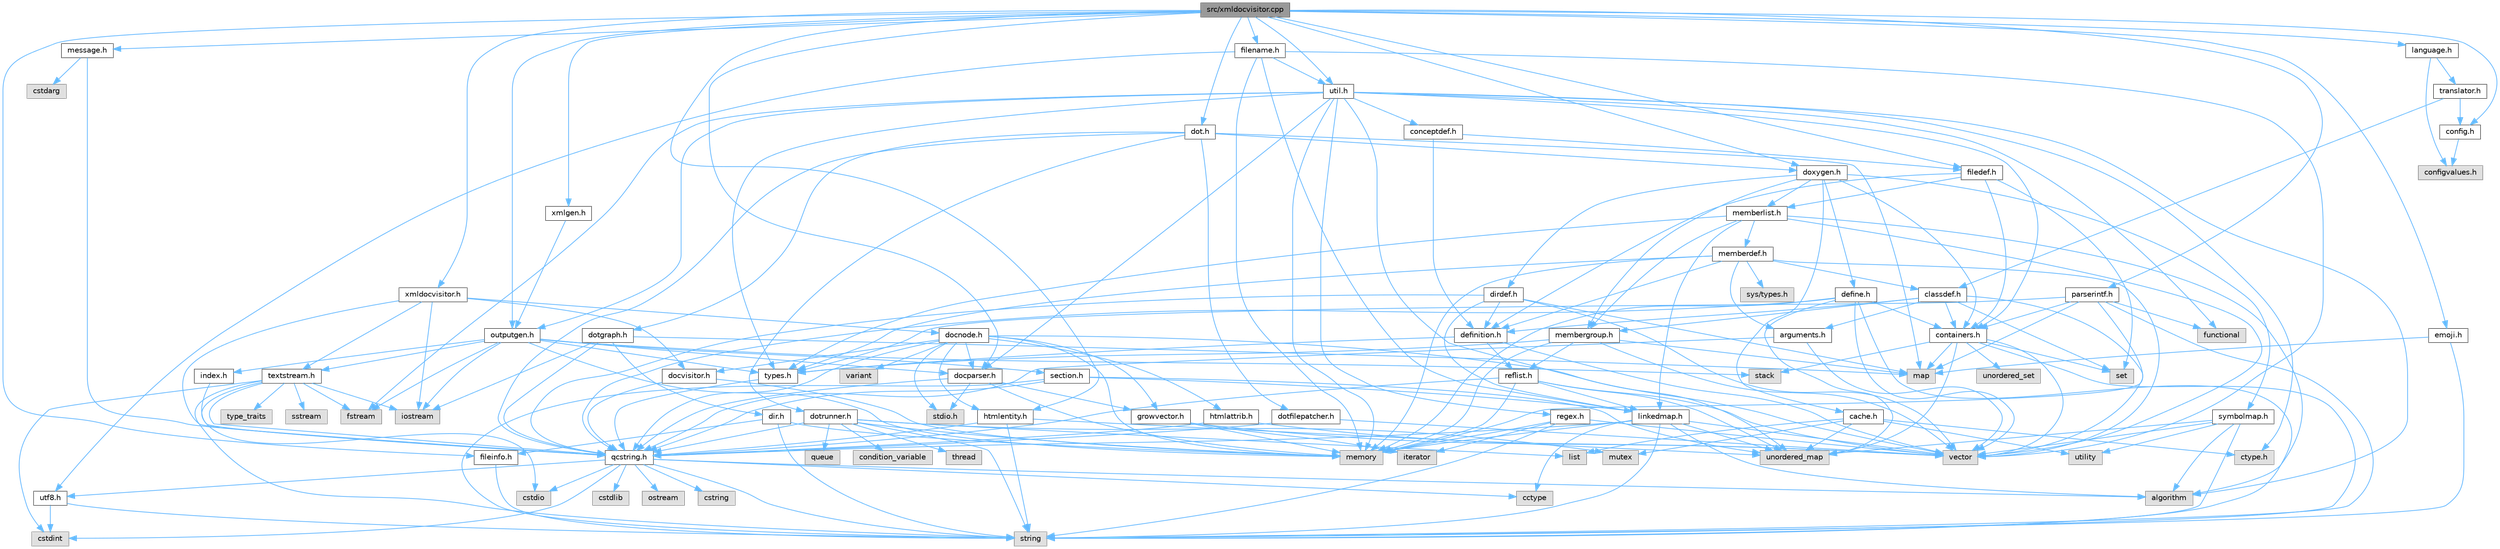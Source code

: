 digraph "src/xmldocvisitor.cpp"
{
 // INTERACTIVE_SVG=YES
 // LATEX_PDF_SIZE
  bgcolor="transparent";
  edge [fontname=Helvetica,fontsize=10,labelfontname=Helvetica,labelfontsize=10];
  node [fontname=Helvetica,fontsize=10,shape=box,height=0.2,width=0.4];
  Node1 [label="src/xmldocvisitor.cpp",height=0.2,width=0.4,color="gray40", fillcolor="grey60", style="filled", fontcolor="black",tooltip=" "];
  Node1 -> Node2 [color="steelblue1",style="solid"];
  Node2 [label="xmldocvisitor.h",height=0.2,width=0.4,color="grey40", fillcolor="white", style="filled",URL="$df/d2b/xmldocvisitor_8h.html",tooltip=" "];
  Node2 -> Node3 [color="steelblue1",style="solid"];
  Node3 [label="iostream",height=0.2,width=0.4,color="grey60", fillcolor="#E0E0E0", style="filled",tooltip=" "];
  Node2 -> Node4 [color="steelblue1",style="solid"];
  Node4 [label="qcstring.h",height=0.2,width=0.4,color="grey40", fillcolor="white", style="filled",URL="$d7/d5c/qcstring_8h.html",tooltip=" "];
  Node4 -> Node5 [color="steelblue1",style="solid"];
  Node5 [label="string",height=0.2,width=0.4,color="grey60", fillcolor="#E0E0E0", style="filled",tooltip=" "];
  Node4 -> Node6 [color="steelblue1",style="solid"];
  Node6 [label="algorithm",height=0.2,width=0.4,color="grey60", fillcolor="#E0E0E0", style="filled",tooltip=" "];
  Node4 -> Node7 [color="steelblue1",style="solid"];
  Node7 [label="cctype",height=0.2,width=0.4,color="grey60", fillcolor="#E0E0E0", style="filled",tooltip=" "];
  Node4 -> Node8 [color="steelblue1",style="solid"];
  Node8 [label="cstring",height=0.2,width=0.4,color="grey60", fillcolor="#E0E0E0", style="filled",tooltip=" "];
  Node4 -> Node9 [color="steelblue1",style="solid"];
  Node9 [label="cstdio",height=0.2,width=0.4,color="grey60", fillcolor="#E0E0E0", style="filled",tooltip=" "];
  Node4 -> Node10 [color="steelblue1",style="solid"];
  Node10 [label="cstdlib",height=0.2,width=0.4,color="grey60", fillcolor="#E0E0E0", style="filled",tooltip=" "];
  Node4 -> Node11 [color="steelblue1",style="solid"];
  Node11 [label="cstdint",height=0.2,width=0.4,color="grey60", fillcolor="#E0E0E0", style="filled",tooltip=" "];
  Node4 -> Node12 [color="steelblue1",style="solid"];
  Node12 [label="ostream",height=0.2,width=0.4,color="grey60", fillcolor="#E0E0E0", style="filled",tooltip=" "];
  Node4 -> Node13 [color="steelblue1",style="solid"];
  Node13 [label="utf8.h",height=0.2,width=0.4,color="grey40", fillcolor="white", style="filled",URL="$db/d7c/utf8_8h.html",tooltip="Various UTF8 related helper functions."];
  Node13 -> Node11 [color="steelblue1",style="solid"];
  Node13 -> Node5 [color="steelblue1",style="solid"];
  Node2 -> Node14 [color="steelblue1",style="solid"];
  Node14 [label="docvisitor.h",height=0.2,width=0.4,color="grey40", fillcolor="white", style="filled",URL="$d2/d3c/docvisitor_8h.html",tooltip=" "];
  Node14 -> Node15 [color="steelblue1",style="solid"];
  Node15 [label="memory",height=0.2,width=0.4,color="grey60", fillcolor="#E0E0E0", style="filled",tooltip=" "];
  Node14 -> Node4 [color="steelblue1",style="solid"];
  Node2 -> Node16 [color="steelblue1",style="solid"];
  Node16 [label="docnode.h",height=0.2,width=0.4,color="grey40", fillcolor="white", style="filled",URL="$de/d2b/docnode_8h.html",tooltip=" "];
  Node16 -> Node17 [color="steelblue1",style="solid"];
  Node17 [label="stdio.h",height=0.2,width=0.4,color="grey60", fillcolor="#E0E0E0", style="filled",tooltip=" "];
  Node16 -> Node18 [color="steelblue1",style="solid"];
  Node18 [label="vector",height=0.2,width=0.4,color="grey60", fillcolor="#E0E0E0", style="filled",tooltip=" "];
  Node16 -> Node15 [color="steelblue1",style="solid"];
  Node16 -> Node19 [color="steelblue1",style="solid"];
  Node19 [label="variant",height=0.2,width=0.4,color="grey60", fillcolor="#E0E0E0", style="filled",tooltip=" "];
  Node16 -> Node4 [color="steelblue1",style="solid"];
  Node16 -> Node14 [color="steelblue1",style="solid"];
  Node16 -> Node20 [color="steelblue1",style="solid"];
  Node20 [label="docparser.h",height=0.2,width=0.4,color="grey40", fillcolor="white", style="filled",URL="$de/d9c/docparser_8h.html",tooltip=" "];
  Node20 -> Node17 [color="steelblue1",style="solid"];
  Node20 -> Node15 [color="steelblue1",style="solid"];
  Node20 -> Node4 [color="steelblue1",style="solid"];
  Node20 -> Node21 [color="steelblue1",style="solid"];
  Node21 [label="growvector.h",height=0.2,width=0.4,color="grey40", fillcolor="white", style="filled",URL="$d7/d50/growvector_8h.html",tooltip=" "];
  Node21 -> Node18 [color="steelblue1",style="solid"];
  Node21 -> Node15 [color="steelblue1",style="solid"];
  Node21 -> Node22 [color="steelblue1",style="solid"];
  Node22 [label="iterator",height=0.2,width=0.4,color="grey60", fillcolor="#E0E0E0", style="filled",tooltip=" "];
  Node16 -> Node23 [color="steelblue1",style="solid"];
  Node23 [label="htmlattrib.h",height=0.2,width=0.4,color="grey40", fillcolor="white", style="filled",URL="$d0/d73/htmlattrib_8h.html",tooltip=" "];
  Node23 -> Node18 [color="steelblue1",style="solid"];
  Node23 -> Node4 [color="steelblue1",style="solid"];
  Node16 -> Node24 [color="steelblue1",style="solid"];
  Node24 [label="htmlentity.h",height=0.2,width=0.4,color="grey40", fillcolor="white", style="filled",URL="$db/dc6/htmlentity_8h.html",tooltip=" "];
  Node24 -> Node25 [color="steelblue1",style="solid"];
  Node25 [label="unordered_map",height=0.2,width=0.4,color="grey60", fillcolor="#E0E0E0", style="filled",tooltip=" "];
  Node24 -> Node5 [color="steelblue1",style="solid"];
  Node24 -> Node4 [color="steelblue1",style="solid"];
  Node16 -> Node21 [color="steelblue1",style="solid"];
  Node2 -> Node26 [color="steelblue1",style="solid"];
  Node26 [label="textstream.h",height=0.2,width=0.4,color="grey40", fillcolor="white", style="filled",URL="$d4/d7d/textstream_8h.html",tooltip=" "];
  Node26 -> Node5 [color="steelblue1",style="solid"];
  Node26 -> Node3 [color="steelblue1",style="solid"];
  Node26 -> Node27 [color="steelblue1",style="solid"];
  Node27 [label="sstream",height=0.2,width=0.4,color="grey60", fillcolor="#E0E0E0", style="filled",tooltip=" "];
  Node26 -> Node11 [color="steelblue1",style="solid"];
  Node26 -> Node9 [color="steelblue1",style="solid"];
  Node26 -> Node28 [color="steelblue1",style="solid"];
  Node28 [label="fstream",height=0.2,width=0.4,color="grey60", fillcolor="#E0E0E0", style="filled",tooltip=" "];
  Node26 -> Node29 [color="steelblue1",style="solid"];
  Node29 [label="type_traits",height=0.2,width=0.4,color="grey60", fillcolor="#E0E0E0", style="filled",tooltip=" "];
  Node26 -> Node4 [color="steelblue1",style="solid"];
  Node1 -> Node20 [color="steelblue1",style="solid"];
  Node1 -> Node30 [color="steelblue1",style="solid"];
  Node30 [label="language.h",height=0.2,width=0.4,color="grey40", fillcolor="white", style="filled",URL="$d8/dce/language_8h.html",tooltip=" "];
  Node30 -> Node31 [color="steelblue1",style="solid"];
  Node31 [label="translator.h",height=0.2,width=0.4,color="grey40", fillcolor="white", style="filled",URL="$d9/df1/translator_8h.html",tooltip=" "];
  Node31 -> Node32 [color="steelblue1",style="solid"];
  Node32 [label="classdef.h",height=0.2,width=0.4,color="grey40", fillcolor="white", style="filled",URL="$d1/da6/classdef_8h.html",tooltip=" "];
  Node32 -> Node18 [color="steelblue1",style="solid"];
  Node32 -> Node33 [color="steelblue1",style="solid"];
  Node33 [label="set",height=0.2,width=0.4,color="grey60", fillcolor="#E0E0E0", style="filled",tooltip=" "];
  Node32 -> Node34 [color="steelblue1",style="solid"];
  Node34 [label="containers.h",height=0.2,width=0.4,color="grey40", fillcolor="white", style="filled",URL="$d5/d75/containers_8h.html",tooltip=" "];
  Node34 -> Node18 [color="steelblue1",style="solid"];
  Node34 -> Node5 [color="steelblue1",style="solid"];
  Node34 -> Node33 [color="steelblue1",style="solid"];
  Node34 -> Node35 [color="steelblue1",style="solid"];
  Node35 [label="map",height=0.2,width=0.4,color="grey60", fillcolor="#E0E0E0", style="filled",tooltip=" "];
  Node34 -> Node36 [color="steelblue1",style="solid"];
  Node36 [label="unordered_set",height=0.2,width=0.4,color="grey60", fillcolor="#E0E0E0", style="filled",tooltip=" "];
  Node34 -> Node25 [color="steelblue1",style="solid"];
  Node34 -> Node37 [color="steelblue1",style="solid"];
  Node37 [label="stack",height=0.2,width=0.4,color="grey60", fillcolor="#E0E0E0", style="filled",tooltip=" "];
  Node32 -> Node38 [color="steelblue1",style="solid"];
  Node38 [label="definition.h",height=0.2,width=0.4,color="grey40", fillcolor="white", style="filled",URL="$df/da1/definition_8h.html",tooltip=" "];
  Node38 -> Node18 [color="steelblue1",style="solid"];
  Node38 -> Node39 [color="steelblue1",style="solid"];
  Node39 [label="types.h",height=0.2,width=0.4,color="grey40", fillcolor="white", style="filled",URL="$d9/d49/types_8h.html",tooltip="This file contains a number of basic enums and types."];
  Node39 -> Node4 [color="steelblue1",style="solid"];
  Node38 -> Node40 [color="steelblue1",style="solid"];
  Node40 [label="reflist.h",height=0.2,width=0.4,color="grey40", fillcolor="white", style="filled",URL="$d1/d02/reflist_8h.html",tooltip=" "];
  Node40 -> Node18 [color="steelblue1",style="solid"];
  Node40 -> Node25 [color="steelblue1",style="solid"];
  Node40 -> Node15 [color="steelblue1",style="solid"];
  Node40 -> Node4 [color="steelblue1",style="solid"];
  Node40 -> Node41 [color="steelblue1",style="solid"];
  Node41 [label="linkedmap.h",height=0.2,width=0.4,color="grey40", fillcolor="white", style="filled",URL="$da/de1/linkedmap_8h.html",tooltip=" "];
  Node41 -> Node25 [color="steelblue1",style="solid"];
  Node41 -> Node18 [color="steelblue1",style="solid"];
  Node41 -> Node15 [color="steelblue1",style="solid"];
  Node41 -> Node5 [color="steelblue1",style="solid"];
  Node41 -> Node6 [color="steelblue1",style="solid"];
  Node41 -> Node7 [color="steelblue1",style="solid"];
  Node41 -> Node4 [color="steelblue1",style="solid"];
  Node32 -> Node42 [color="steelblue1",style="solid"];
  Node42 [label="arguments.h",height=0.2,width=0.4,color="grey40", fillcolor="white", style="filled",URL="$df/d9b/arguments_8h.html",tooltip=" "];
  Node42 -> Node18 [color="steelblue1",style="solid"];
  Node42 -> Node4 [color="steelblue1",style="solid"];
  Node32 -> Node43 [color="steelblue1",style="solid"];
  Node43 [label="membergroup.h",height=0.2,width=0.4,color="grey40", fillcolor="white", style="filled",URL="$d9/d11/membergroup_8h.html",tooltip=" "];
  Node43 -> Node18 [color="steelblue1",style="solid"];
  Node43 -> Node35 [color="steelblue1",style="solid"];
  Node43 -> Node15 [color="steelblue1",style="solid"];
  Node43 -> Node39 [color="steelblue1",style="solid"];
  Node43 -> Node40 [color="steelblue1",style="solid"];
  Node31 -> Node44 [color="steelblue1",style="solid"];
  Node44 [label="config.h",height=0.2,width=0.4,color="grey40", fillcolor="white", style="filled",URL="$db/d16/config_8h.html",tooltip=" "];
  Node44 -> Node45 [color="steelblue1",style="solid"];
  Node45 [label="configvalues.h",height=0.2,width=0.4,color="grey60", fillcolor="#E0E0E0", style="filled",tooltip=" "];
  Node30 -> Node45 [color="steelblue1",style="solid"];
  Node1 -> Node46 [color="steelblue1",style="solid"];
  Node46 [label="doxygen.h",height=0.2,width=0.4,color="grey40", fillcolor="white", style="filled",URL="$d1/da1/doxygen_8h.html",tooltip=" "];
  Node46 -> Node34 [color="steelblue1",style="solid"];
  Node46 -> Node43 [color="steelblue1",style="solid"];
  Node46 -> Node47 [color="steelblue1",style="solid"];
  Node47 [label="dirdef.h",height=0.2,width=0.4,color="grey40", fillcolor="white", style="filled",URL="$d6/d15/dirdef_8h.html",tooltip=" "];
  Node47 -> Node18 [color="steelblue1",style="solid"];
  Node47 -> Node35 [color="steelblue1",style="solid"];
  Node47 -> Node4 [color="steelblue1",style="solid"];
  Node47 -> Node41 [color="steelblue1",style="solid"];
  Node47 -> Node38 [color="steelblue1",style="solid"];
  Node46 -> Node48 [color="steelblue1",style="solid"];
  Node48 [label="memberlist.h",height=0.2,width=0.4,color="grey40", fillcolor="white", style="filled",URL="$dd/d78/memberlist_8h.html",tooltip=" "];
  Node48 -> Node18 [color="steelblue1",style="solid"];
  Node48 -> Node6 [color="steelblue1",style="solid"];
  Node48 -> Node49 [color="steelblue1",style="solid"];
  Node49 [label="memberdef.h",height=0.2,width=0.4,color="grey40", fillcolor="white", style="filled",URL="$d4/d46/memberdef_8h.html",tooltip=" "];
  Node49 -> Node18 [color="steelblue1",style="solid"];
  Node49 -> Node15 [color="steelblue1",style="solid"];
  Node49 -> Node50 [color="steelblue1",style="solid"];
  Node50 [label="sys/types.h",height=0.2,width=0.4,color="grey60", fillcolor="#E0E0E0", style="filled",tooltip=" "];
  Node49 -> Node39 [color="steelblue1",style="solid"];
  Node49 -> Node38 [color="steelblue1",style="solid"];
  Node49 -> Node42 [color="steelblue1",style="solid"];
  Node49 -> Node32 [color="steelblue1",style="solid"];
  Node48 -> Node41 [color="steelblue1",style="solid"];
  Node48 -> Node39 [color="steelblue1",style="solid"];
  Node48 -> Node43 [color="steelblue1",style="solid"];
  Node46 -> Node51 [color="steelblue1",style="solid"];
  Node51 [label="define.h",height=0.2,width=0.4,color="grey40", fillcolor="white", style="filled",URL="$df/d67/define_8h.html",tooltip=" "];
  Node51 -> Node18 [color="steelblue1",style="solid"];
  Node51 -> Node15 [color="steelblue1",style="solid"];
  Node51 -> Node5 [color="steelblue1",style="solid"];
  Node51 -> Node25 [color="steelblue1",style="solid"];
  Node51 -> Node4 [color="steelblue1",style="solid"];
  Node51 -> Node34 [color="steelblue1",style="solid"];
  Node46 -> Node52 [color="steelblue1",style="solid"];
  Node52 [label="cache.h",height=0.2,width=0.4,color="grey40", fillcolor="white", style="filled",URL="$d3/d26/cache_8h.html",tooltip=" "];
  Node52 -> Node53 [color="steelblue1",style="solid"];
  Node53 [label="list",height=0.2,width=0.4,color="grey60", fillcolor="#E0E0E0", style="filled",tooltip=" "];
  Node52 -> Node25 [color="steelblue1",style="solid"];
  Node52 -> Node54 [color="steelblue1",style="solid"];
  Node54 [label="mutex",height=0.2,width=0.4,color="grey60", fillcolor="#E0E0E0", style="filled",tooltip=" "];
  Node52 -> Node55 [color="steelblue1",style="solid"];
  Node55 [label="utility",height=0.2,width=0.4,color="grey60", fillcolor="#E0E0E0", style="filled",tooltip=" "];
  Node52 -> Node56 [color="steelblue1",style="solid"];
  Node56 [label="ctype.h",height=0.2,width=0.4,color="grey60", fillcolor="#E0E0E0", style="filled",tooltip=" "];
  Node46 -> Node57 [color="steelblue1",style="solid"];
  Node57 [label="symbolmap.h",height=0.2,width=0.4,color="grey40", fillcolor="white", style="filled",URL="$d7/ddd/symbolmap_8h.html",tooltip=" "];
  Node57 -> Node6 [color="steelblue1",style="solid"];
  Node57 -> Node25 [color="steelblue1",style="solid"];
  Node57 -> Node18 [color="steelblue1",style="solid"];
  Node57 -> Node5 [color="steelblue1",style="solid"];
  Node57 -> Node55 [color="steelblue1",style="solid"];
  Node1 -> Node58 [color="steelblue1",style="solid"];
  Node58 [label="outputgen.h",height=0.2,width=0.4,color="grey40", fillcolor="white", style="filled",URL="$df/d06/outputgen_8h.html",tooltip=" "];
  Node58 -> Node15 [color="steelblue1",style="solid"];
  Node58 -> Node37 [color="steelblue1",style="solid"];
  Node58 -> Node3 [color="steelblue1",style="solid"];
  Node58 -> Node28 [color="steelblue1",style="solid"];
  Node58 -> Node39 [color="steelblue1",style="solid"];
  Node58 -> Node59 [color="steelblue1",style="solid"];
  Node59 [label="index.h",height=0.2,width=0.4,color="grey40", fillcolor="white", style="filled",URL="$d1/db5/index_8h.html",tooltip=" "];
  Node59 -> Node4 [color="steelblue1",style="solid"];
  Node58 -> Node60 [color="steelblue1",style="solid"];
  Node60 [label="section.h",height=0.2,width=0.4,color="grey40", fillcolor="white", style="filled",URL="$d1/d2a/section_8h.html",tooltip=" "];
  Node60 -> Node5 [color="steelblue1",style="solid"];
  Node60 -> Node25 [color="steelblue1",style="solid"];
  Node60 -> Node4 [color="steelblue1",style="solid"];
  Node60 -> Node41 [color="steelblue1",style="solid"];
  Node58 -> Node26 [color="steelblue1",style="solid"];
  Node58 -> Node20 [color="steelblue1",style="solid"];
  Node1 -> Node61 [color="steelblue1",style="solid"];
  Node61 [label="xmlgen.h",height=0.2,width=0.4,color="grey40", fillcolor="white", style="filled",URL="$d9/d67/xmlgen_8h.html",tooltip=" "];
  Node61 -> Node58 [color="steelblue1",style="solid"];
  Node1 -> Node62 [color="steelblue1",style="solid"];
  Node62 [label="dot.h",height=0.2,width=0.4,color="grey40", fillcolor="white", style="filled",URL="$d6/d4a/dot_8h.html",tooltip=" "];
  Node62 -> Node35 [color="steelblue1",style="solid"];
  Node62 -> Node4 [color="steelblue1",style="solid"];
  Node62 -> Node63 [color="steelblue1",style="solid"];
  Node63 [label="dotgraph.h",height=0.2,width=0.4,color="grey40", fillcolor="white", style="filled",URL="$d0/daa/dotgraph_8h.html",tooltip=" "];
  Node63 -> Node3 [color="steelblue1",style="solid"];
  Node63 -> Node35 [color="steelblue1",style="solid"];
  Node63 -> Node4 [color="steelblue1",style="solid"];
  Node63 -> Node64 [color="steelblue1",style="solid"];
  Node64 [label="dir.h",height=0.2,width=0.4,color="grey40", fillcolor="white", style="filled",URL="$df/d9c/dir_8h.html",tooltip=" "];
  Node64 -> Node5 [color="steelblue1",style="solid"];
  Node64 -> Node15 [color="steelblue1",style="solid"];
  Node64 -> Node65 [color="steelblue1",style="solid"];
  Node65 [label="fileinfo.h",height=0.2,width=0.4,color="grey40", fillcolor="white", style="filled",URL="$df/d45/fileinfo_8h.html",tooltip=" "];
  Node65 -> Node5 [color="steelblue1",style="solid"];
  Node62 -> Node66 [color="steelblue1",style="solid"];
  Node66 [label="dotfilepatcher.h",height=0.2,width=0.4,color="grey40", fillcolor="white", style="filled",URL="$d3/d38/dotfilepatcher_8h.html",tooltip=" "];
  Node66 -> Node18 [color="steelblue1",style="solid"];
  Node66 -> Node4 [color="steelblue1",style="solid"];
  Node62 -> Node67 [color="steelblue1",style="solid"];
  Node67 [label="dotrunner.h",height=0.2,width=0.4,color="grey40", fillcolor="white", style="filled",URL="$d2/dd1/dotrunner_8h.html",tooltip=" "];
  Node67 -> Node5 [color="steelblue1",style="solid"];
  Node67 -> Node68 [color="steelblue1",style="solid"];
  Node68 [label="thread",height=0.2,width=0.4,color="grey60", fillcolor="#E0E0E0", style="filled",tooltip=" "];
  Node67 -> Node53 [color="steelblue1",style="solid"];
  Node67 -> Node69 [color="steelblue1",style="solid"];
  Node69 [label="queue",height=0.2,width=0.4,color="grey60", fillcolor="#E0E0E0", style="filled",tooltip=" "];
  Node67 -> Node54 [color="steelblue1",style="solid"];
  Node67 -> Node70 [color="steelblue1",style="solid"];
  Node70 [label="condition_variable",height=0.2,width=0.4,color="grey60", fillcolor="#E0E0E0", style="filled",tooltip=" "];
  Node67 -> Node15 [color="steelblue1",style="solid"];
  Node67 -> Node4 [color="steelblue1",style="solid"];
  Node62 -> Node46 [color="steelblue1",style="solid"];
  Node1 -> Node71 [color="steelblue1",style="solid"];
  Node71 [label="message.h",height=0.2,width=0.4,color="grey40", fillcolor="white", style="filled",URL="$d2/d0d/message_8h.html",tooltip=" "];
  Node71 -> Node72 [color="steelblue1",style="solid"];
  Node72 [label="cstdarg",height=0.2,width=0.4,color="grey60", fillcolor="#E0E0E0", style="filled",tooltip=" "];
  Node71 -> Node4 [color="steelblue1",style="solid"];
  Node1 -> Node73 [color="steelblue1",style="solid"];
  Node73 [label="util.h",height=0.2,width=0.4,color="grey40", fillcolor="white", style="filled",URL="$d8/d3c/util_8h.html",tooltip="A bunch of utility functions."];
  Node73 -> Node15 [color="steelblue1",style="solid"];
  Node73 -> Node25 [color="steelblue1",style="solid"];
  Node73 -> Node6 [color="steelblue1",style="solid"];
  Node73 -> Node74 [color="steelblue1",style="solid"];
  Node74 [label="functional",height=0.2,width=0.4,color="grey60", fillcolor="#E0E0E0", style="filled",tooltip=" "];
  Node73 -> Node28 [color="steelblue1",style="solid"];
  Node73 -> Node56 [color="steelblue1",style="solid"];
  Node73 -> Node39 [color="steelblue1",style="solid"];
  Node73 -> Node20 [color="steelblue1",style="solid"];
  Node73 -> Node34 [color="steelblue1",style="solid"];
  Node73 -> Node58 [color="steelblue1",style="solid"];
  Node73 -> Node75 [color="steelblue1",style="solid"];
  Node75 [label="regex.h",height=0.2,width=0.4,color="grey40", fillcolor="white", style="filled",URL="$d1/d21/regex_8h.html",tooltip=" "];
  Node75 -> Node15 [color="steelblue1",style="solid"];
  Node75 -> Node5 [color="steelblue1",style="solid"];
  Node75 -> Node18 [color="steelblue1",style="solid"];
  Node75 -> Node22 [color="steelblue1",style="solid"];
  Node73 -> Node76 [color="steelblue1",style="solid"];
  Node76 [label="conceptdef.h",height=0.2,width=0.4,color="grey40", fillcolor="white", style="filled",URL="$da/df1/conceptdef_8h.html",tooltip=" "];
  Node76 -> Node38 [color="steelblue1",style="solid"];
  Node76 -> Node77 [color="steelblue1",style="solid"];
  Node77 [label="filedef.h",height=0.2,width=0.4,color="grey40", fillcolor="white", style="filled",URL="$d4/d3a/filedef_8h.html",tooltip=" "];
  Node77 -> Node33 [color="steelblue1",style="solid"];
  Node77 -> Node38 [color="steelblue1",style="solid"];
  Node77 -> Node48 [color="steelblue1",style="solid"];
  Node77 -> Node34 [color="steelblue1",style="solid"];
  Node1 -> Node78 [color="steelblue1",style="solid"];
  Node78 [label="parserintf.h",height=0.2,width=0.4,color="grey40", fillcolor="white", style="filled",URL="$da/d55/parserintf_8h.html",tooltip=" "];
  Node78 -> Node74 [color="steelblue1",style="solid"];
  Node78 -> Node15 [color="steelblue1",style="solid"];
  Node78 -> Node35 [color="steelblue1",style="solid"];
  Node78 -> Node5 [color="steelblue1",style="solid"];
  Node78 -> Node39 [color="steelblue1",style="solid"];
  Node78 -> Node34 [color="steelblue1",style="solid"];
  Node1 -> Node79 [color="steelblue1",style="solid"];
  Node79 [label="filename.h",height=0.2,width=0.4,color="grey40", fillcolor="white", style="filled",URL="$dc/dd6/filename_8h.html",tooltip=" "];
  Node79 -> Node15 [color="steelblue1",style="solid"];
  Node79 -> Node18 [color="steelblue1",style="solid"];
  Node79 -> Node41 [color="steelblue1",style="solid"];
  Node79 -> Node13 [color="steelblue1",style="solid"];
  Node79 -> Node73 [color="steelblue1",style="solid"];
  Node1 -> Node44 [color="steelblue1",style="solid"];
  Node1 -> Node24 [color="steelblue1",style="solid"];
  Node1 -> Node80 [color="steelblue1",style="solid"];
  Node80 [label="emoji.h",height=0.2,width=0.4,color="grey40", fillcolor="white", style="filled",URL="$d6/dd3/emoji_8h.html",tooltip=" "];
  Node80 -> Node35 [color="steelblue1",style="solid"];
  Node80 -> Node5 [color="steelblue1",style="solid"];
  Node1 -> Node77 [color="steelblue1",style="solid"];
  Node1 -> Node65 [color="steelblue1",style="solid"];
}
